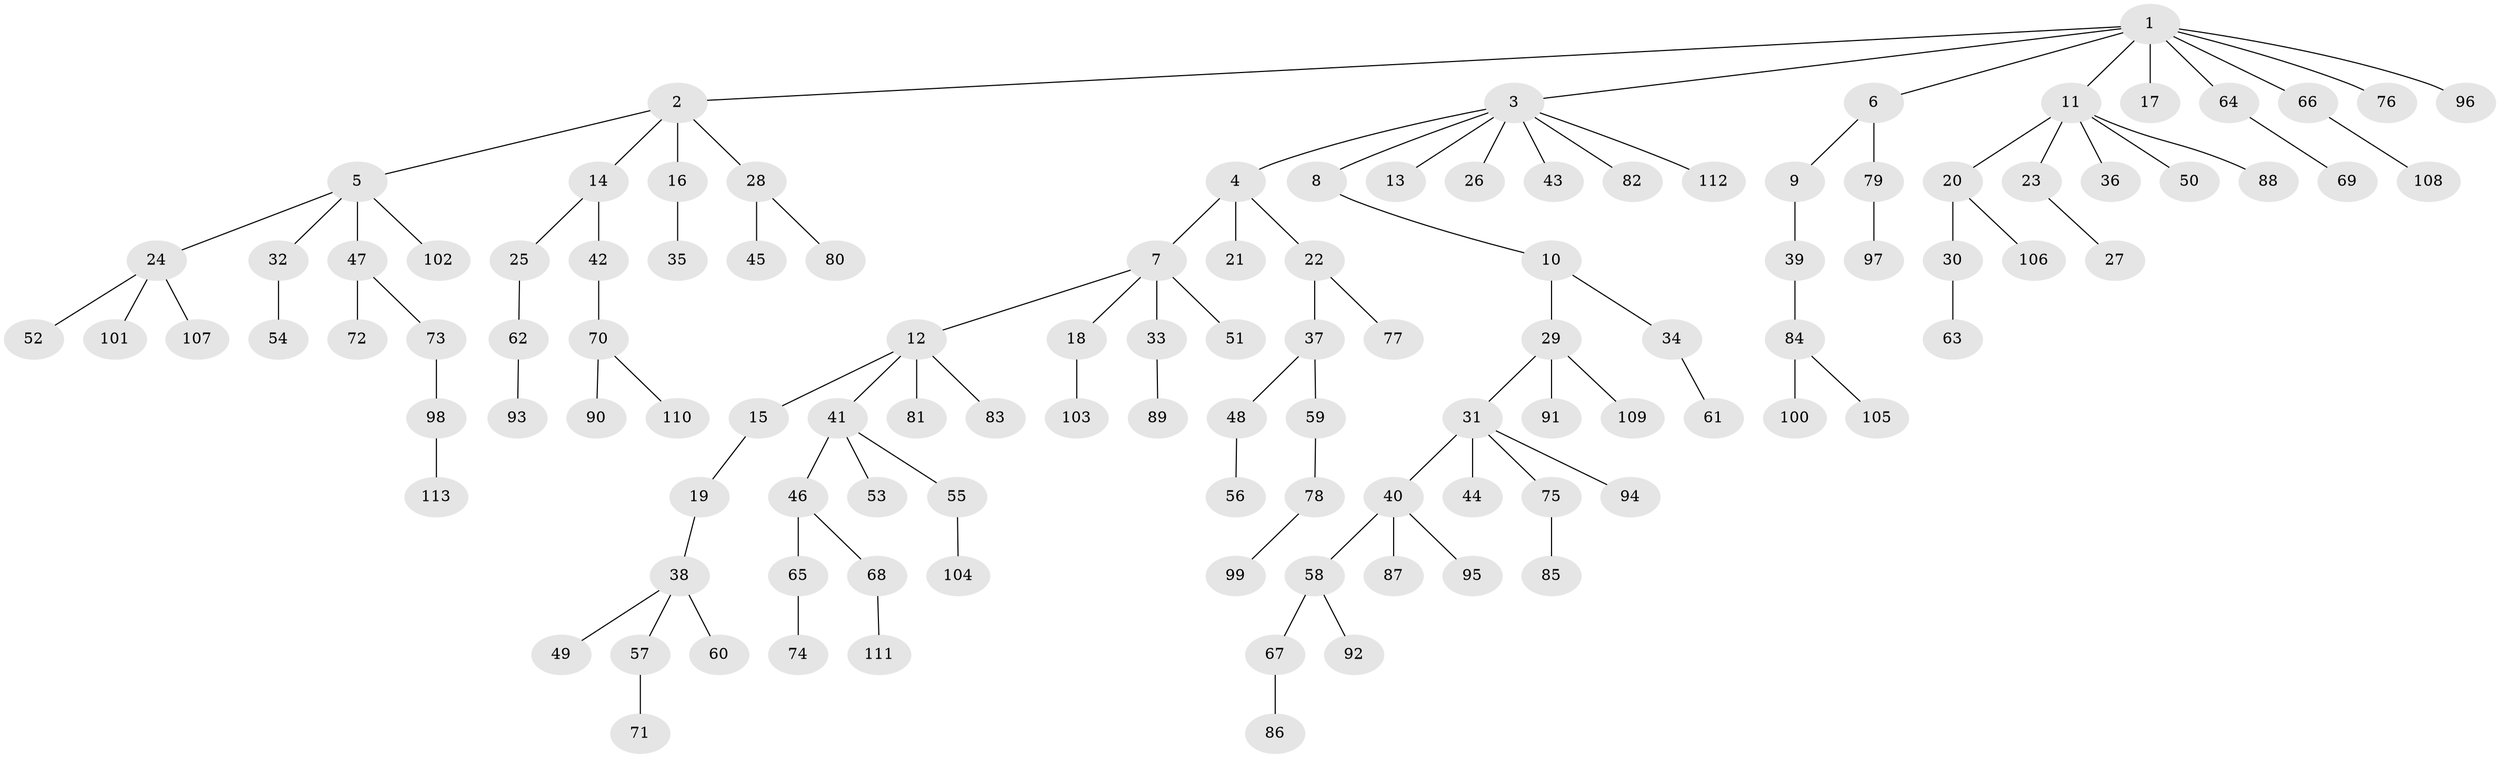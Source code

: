 // Generated by graph-tools (version 1.1) at 2025/50/03/09/25 03:50:25]
// undirected, 113 vertices, 112 edges
graph export_dot {
graph [start="1"]
  node [color=gray90,style=filled];
  1;
  2;
  3;
  4;
  5;
  6;
  7;
  8;
  9;
  10;
  11;
  12;
  13;
  14;
  15;
  16;
  17;
  18;
  19;
  20;
  21;
  22;
  23;
  24;
  25;
  26;
  27;
  28;
  29;
  30;
  31;
  32;
  33;
  34;
  35;
  36;
  37;
  38;
  39;
  40;
  41;
  42;
  43;
  44;
  45;
  46;
  47;
  48;
  49;
  50;
  51;
  52;
  53;
  54;
  55;
  56;
  57;
  58;
  59;
  60;
  61;
  62;
  63;
  64;
  65;
  66;
  67;
  68;
  69;
  70;
  71;
  72;
  73;
  74;
  75;
  76;
  77;
  78;
  79;
  80;
  81;
  82;
  83;
  84;
  85;
  86;
  87;
  88;
  89;
  90;
  91;
  92;
  93;
  94;
  95;
  96;
  97;
  98;
  99;
  100;
  101;
  102;
  103;
  104;
  105;
  106;
  107;
  108;
  109;
  110;
  111;
  112;
  113;
  1 -- 2;
  1 -- 3;
  1 -- 6;
  1 -- 11;
  1 -- 17;
  1 -- 64;
  1 -- 66;
  1 -- 76;
  1 -- 96;
  2 -- 5;
  2 -- 14;
  2 -- 16;
  2 -- 28;
  3 -- 4;
  3 -- 8;
  3 -- 13;
  3 -- 26;
  3 -- 43;
  3 -- 82;
  3 -- 112;
  4 -- 7;
  4 -- 21;
  4 -- 22;
  5 -- 24;
  5 -- 32;
  5 -- 47;
  5 -- 102;
  6 -- 9;
  6 -- 79;
  7 -- 12;
  7 -- 18;
  7 -- 33;
  7 -- 51;
  8 -- 10;
  9 -- 39;
  10 -- 29;
  10 -- 34;
  11 -- 20;
  11 -- 23;
  11 -- 36;
  11 -- 50;
  11 -- 88;
  12 -- 15;
  12 -- 41;
  12 -- 81;
  12 -- 83;
  14 -- 25;
  14 -- 42;
  15 -- 19;
  16 -- 35;
  18 -- 103;
  19 -- 38;
  20 -- 30;
  20 -- 106;
  22 -- 37;
  22 -- 77;
  23 -- 27;
  24 -- 52;
  24 -- 101;
  24 -- 107;
  25 -- 62;
  28 -- 45;
  28 -- 80;
  29 -- 31;
  29 -- 91;
  29 -- 109;
  30 -- 63;
  31 -- 40;
  31 -- 44;
  31 -- 75;
  31 -- 94;
  32 -- 54;
  33 -- 89;
  34 -- 61;
  37 -- 48;
  37 -- 59;
  38 -- 49;
  38 -- 57;
  38 -- 60;
  39 -- 84;
  40 -- 58;
  40 -- 87;
  40 -- 95;
  41 -- 46;
  41 -- 53;
  41 -- 55;
  42 -- 70;
  46 -- 65;
  46 -- 68;
  47 -- 72;
  47 -- 73;
  48 -- 56;
  55 -- 104;
  57 -- 71;
  58 -- 67;
  58 -- 92;
  59 -- 78;
  62 -- 93;
  64 -- 69;
  65 -- 74;
  66 -- 108;
  67 -- 86;
  68 -- 111;
  70 -- 90;
  70 -- 110;
  73 -- 98;
  75 -- 85;
  78 -- 99;
  79 -- 97;
  84 -- 100;
  84 -- 105;
  98 -- 113;
}
